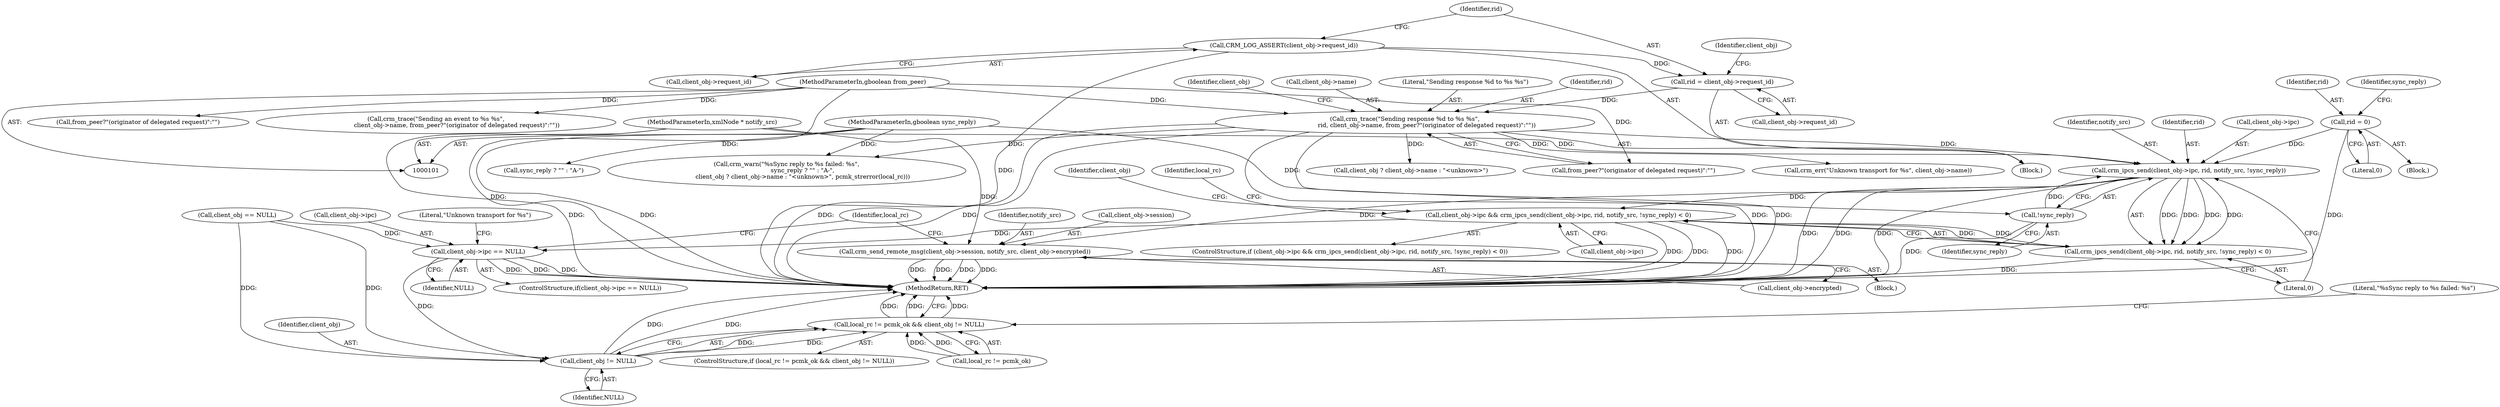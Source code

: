 digraph "1_pacemaker_564f7cc2a51dcd2f28ab12a13394f31be5aa3c93@API" {
"1000188" [label="(Call,crm_ipcs_send(client_obj->ipc, rid, notify_src, !sync_reply))"];
"1000141" [label="(Call,rid = 0)"];
"1000161" [label="(Call,crm_trace(\"Sending response %d to %s %s\",\n                       rid, client_obj->name, from_peer?\"(originator of delegated request)\":\"\"))"];
"1000151" [label="(Call,rid = client_obj->request_id)"];
"1000147" [label="(Call,CRM_LOG_ASSERT(client_obj->request_id))"];
"1000105" [label="(MethodParameterIn,gboolean from_peer)"];
"1000102" [label="(MethodParameterIn,xmlNode * notify_src)"];
"1000194" [label="(Call,!sync_reply)"];
"1000104" [label="(MethodParameterIn,gboolean sync_reply)"];
"1000183" [label="(Call,client_obj->ipc && crm_ipcs_send(client_obj->ipc, rid, notify_src, !sync_reply) < 0)"];
"1000218" [label="(Call,client_obj->ipc == NULL)"];
"1000234" [label="(Call,client_obj != NULL)"];
"1000230" [label="(Call,local_rc != pcmk_ok && client_obj != NULL)"];
"1000187" [label="(Call,crm_ipcs_send(client_obj->ipc, rid, notify_src, !sync_reply) < 0)"];
"1000208" [label="(Call,crm_send_remote_msg(client_obj->session, notify_src, client_obj->encrypted))"];
"1000189" [label="(Call,client_obj->ipc)"];
"1000130" [label="(Call,client_obj == NULL)"];
"1000184" [label="(Call,client_obj->ipc)"];
"1000142" [label="(Identifier,rid)"];
"1000102" [label="(MethodParameterIn,xmlNode * notify_src)"];
"1000244" [label="(Call,client_obj ? client_obj->name : \"<unknown>\")"];
"1000219" [label="(Call,client_obj->ipc)"];
"1000145" [label="(Identifier,sync_reply)"];
"1000182" [label="(ControlStructure,if (client_obj->ipc && crm_ipcs_send(client_obj->ipc, rid, notify_src, !sync_reply) < 0))"];
"1000163" [label="(Identifier,rid)"];
"1000199" [label="(Identifier,local_rc)"];
"1000151" [label="(Call,rid = client_obj->request_id)"];
"1000235" [label="(Identifier,client_obj)"];
"1000232" [label="(Identifier,local_rc)"];
"1000167" [label="(Call,from_peer?\"(originator of delegated request)\":\"\")"];
"1000194" [label="(Call,!sync_reply)"];
"1000196" [label="(Literal,0)"];
"1000225" [label="(Literal,\"Unknown transport for %s\")"];
"1000212" [label="(Identifier,notify_src)"];
"1000205" [label="(Identifier,client_obj)"];
"1000240" [label="(Call,sync_reply ? \"\" : \"A-\")"];
"1000236" [label="(Identifier,NULL)"];
"1000213" [label="(Call,client_obj->encrypted)"];
"1000178" [label="(Call,from_peer?\"(originator of delegated request)\":\"\")"];
"1000141" [label="(Call,rid = 0)"];
"1000207" [label="(Block,)"];
"1000193" [label="(Identifier,notify_src)"];
"1000230" [label="(Call,local_rc != pcmk_ok && client_obj != NULL)"];
"1000173" [label="(Call,crm_trace(\"Sending an event to %s %s\",\n                      client_obj->name, from_peer?\"(originator of delegated request)\":\"\"))"];
"1000208" [label="(Call,crm_send_remote_msg(client_obj->session, notify_src, client_obj->encrypted))"];
"1000147" [label="(Call,CRM_LOG_ASSERT(client_obj->request_id))"];
"1000187" [label="(Call,crm_ipcs_send(client_obj->ipc, rid, notify_src, !sync_reply) < 0)"];
"1000152" [label="(Identifier,rid)"];
"1000238" [label="(Call,crm_warn(\"%sSync reply to %s failed: %s\",\n                 sync_reply ? \"\" : \"A-\",\n                 client_obj ? client_obj->name : \"<unknown>\", pcmk_strerror(local_rc)))"];
"1000224" [label="(Call,crm_err(\"Unknown transport for %s\", client_obj->name))"];
"1000222" [label="(Identifier,NULL)"];
"1000231" [label="(Call,local_rc != pcmk_ok)"];
"1000161" [label="(Call,crm_trace(\"Sending response %d to %s %s\",\n                       rid, client_obj->name, from_peer?\"(originator of delegated request)\":\"\"))"];
"1000192" [label="(Identifier,rid)"];
"1000183" [label="(Call,client_obj->ipc && crm_ipcs_send(client_obj->ipc, rid, notify_src, !sync_reply) < 0)"];
"1000158" [label="(Identifier,client_obj)"];
"1000195" [label="(Identifier,sync_reply)"];
"1000217" [label="(ControlStructure,if(client_obj->ipc == NULL))"];
"1000239" [label="(Literal,\"%sSync reply to %s failed: %s\")"];
"1000218" [label="(Call,client_obj->ipc == NULL)"];
"1000185" [label="(Identifier,client_obj)"];
"1000252" [label="(MethodReturn,RET)"];
"1000234" [label="(Call,client_obj != NULL)"];
"1000209" [label="(Call,client_obj->session)"];
"1000148" [label="(Call,client_obj->request_id)"];
"1000139" [label="(Block,)"];
"1000164" [label="(Call,client_obj->name)"];
"1000143" [label="(Literal,0)"];
"1000162" [label="(Literal,\"Sending response %d to %s %s\")"];
"1000146" [label="(Block,)"];
"1000104" [label="(MethodParameterIn,gboolean sync_reply)"];
"1000229" [label="(ControlStructure,if (local_rc != pcmk_ok && client_obj != NULL))"];
"1000153" [label="(Call,client_obj->request_id)"];
"1000105" [label="(MethodParameterIn,gboolean from_peer)"];
"1000188" [label="(Call,crm_ipcs_send(client_obj->ipc, rid, notify_src, !sync_reply))"];
"1000188" -> "1000187"  [label="AST: "];
"1000188" -> "1000194"  [label="CFG: "];
"1000189" -> "1000188"  [label="AST: "];
"1000192" -> "1000188"  [label="AST: "];
"1000193" -> "1000188"  [label="AST: "];
"1000194" -> "1000188"  [label="AST: "];
"1000196" -> "1000188"  [label="CFG: "];
"1000188" -> "1000252"  [label="DDG: "];
"1000188" -> "1000252"  [label="DDG: "];
"1000188" -> "1000252"  [label="DDG: "];
"1000188" -> "1000183"  [label="DDG: "];
"1000188" -> "1000187"  [label="DDG: "];
"1000188" -> "1000187"  [label="DDG: "];
"1000188" -> "1000187"  [label="DDG: "];
"1000188" -> "1000187"  [label="DDG: "];
"1000141" -> "1000188"  [label="DDG: "];
"1000161" -> "1000188"  [label="DDG: "];
"1000102" -> "1000188"  [label="DDG: "];
"1000194" -> "1000188"  [label="DDG: "];
"1000188" -> "1000208"  [label="DDG: "];
"1000141" -> "1000139"  [label="AST: "];
"1000141" -> "1000143"  [label="CFG: "];
"1000142" -> "1000141"  [label="AST: "];
"1000143" -> "1000141"  [label="AST: "];
"1000145" -> "1000141"  [label="CFG: "];
"1000141" -> "1000252"  [label="DDG: "];
"1000161" -> "1000146"  [label="AST: "];
"1000161" -> "1000167"  [label="CFG: "];
"1000162" -> "1000161"  [label="AST: "];
"1000163" -> "1000161"  [label="AST: "];
"1000164" -> "1000161"  [label="AST: "];
"1000167" -> "1000161"  [label="AST: "];
"1000185" -> "1000161"  [label="CFG: "];
"1000161" -> "1000252"  [label="DDG: "];
"1000161" -> "1000252"  [label="DDG: "];
"1000161" -> "1000252"  [label="DDG: "];
"1000161" -> "1000252"  [label="DDG: "];
"1000151" -> "1000161"  [label="DDG: "];
"1000105" -> "1000161"  [label="DDG: "];
"1000161" -> "1000224"  [label="DDG: "];
"1000161" -> "1000238"  [label="DDG: "];
"1000161" -> "1000244"  [label="DDG: "];
"1000151" -> "1000146"  [label="AST: "];
"1000151" -> "1000153"  [label="CFG: "];
"1000152" -> "1000151"  [label="AST: "];
"1000153" -> "1000151"  [label="AST: "];
"1000158" -> "1000151"  [label="CFG: "];
"1000147" -> "1000151"  [label="DDG: "];
"1000147" -> "1000146"  [label="AST: "];
"1000147" -> "1000148"  [label="CFG: "];
"1000148" -> "1000147"  [label="AST: "];
"1000152" -> "1000147"  [label="CFG: "];
"1000147" -> "1000252"  [label="DDG: "];
"1000105" -> "1000101"  [label="AST: "];
"1000105" -> "1000252"  [label="DDG: "];
"1000105" -> "1000167"  [label="DDG: "];
"1000105" -> "1000173"  [label="DDG: "];
"1000105" -> "1000178"  [label="DDG: "];
"1000102" -> "1000101"  [label="AST: "];
"1000102" -> "1000252"  [label="DDG: "];
"1000102" -> "1000208"  [label="DDG: "];
"1000194" -> "1000195"  [label="CFG: "];
"1000195" -> "1000194"  [label="AST: "];
"1000194" -> "1000252"  [label="DDG: "];
"1000104" -> "1000194"  [label="DDG: "];
"1000104" -> "1000101"  [label="AST: "];
"1000104" -> "1000252"  [label="DDG: "];
"1000104" -> "1000238"  [label="DDG: "];
"1000104" -> "1000240"  [label="DDG: "];
"1000183" -> "1000182"  [label="AST: "];
"1000183" -> "1000184"  [label="CFG: "];
"1000183" -> "1000187"  [label="CFG: "];
"1000184" -> "1000183"  [label="AST: "];
"1000187" -> "1000183"  [label="AST: "];
"1000199" -> "1000183"  [label="CFG: "];
"1000205" -> "1000183"  [label="CFG: "];
"1000183" -> "1000252"  [label="DDG: "];
"1000183" -> "1000252"  [label="DDG: "];
"1000183" -> "1000252"  [label="DDG: "];
"1000187" -> "1000183"  [label="DDG: "];
"1000187" -> "1000183"  [label="DDG: "];
"1000183" -> "1000218"  [label="DDG: "];
"1000218" -> "1000217"  [label="AST: "];
"1000218" -> "1000222"  [label="CFG: "];
"1000219" -> "1000218"  [label="AST: "];
"1000222" -> "1000218"  [label="AST: "];
"1000225" -> "1000218"  [label="CFG: "];
"1000232" -> "1000218"  [label="CFG: "];
"1000218" -> "1000252"  [label="DDG: "];
"1000218" -> "1000252"  [label="DDG: "];
"1000218" -> "1000252"  [label="DDG: "];
"1000130" -> "1000218"  [label="DDG: "];
"1000218" -> "1000234"  [label="DDG: "];
"1000234" -> "1000230"  [label="AST: "];
"1000234" -> "1000236"  [label="CFG: "];
"1000235" -> "1000234"  [label="AST: "];
"1000236" -> "1000234"  [label="AST: "];
"1000230" -> "1000234"  [label="CFG: "];
"1000234" -> "1000252"  [label="DDG: "];
"1000234" -> "1000252"  [label="DDG: "];
"1000234" -> "1000230"  [label="DDG: "];
"1000234" -> "1000230"  [label="DDG: "];
"1000130" -> "1000234"  [label="DDG: "];
"1000130" -> "1000234"  [label="DDG: "];
"1000230" -> "1000229"  [label="AST: "];
"1000230" -> "1000231"  [label="CFG: "];
"1000231" -> "1000230"  [label="AST: "];
"1000239" -> "1000230"  [label="CFG: "];
"1000252" -> "1000230"  [label="CFG: "];
"1000230" -> "1000252"  [label="DDG: "];
"1000230" -> "1000252"  [label="DDG: "];
"1000230" -> "1000252"  [label="DDG: "];
"1000231" -> "1000230"  [label="DDG: "];
"1000231" -> "1000230"  [label="DDG: "];
"1000187" -> "1000196"  [label="CFG: "];
"1000196" -> "1000187"  [label="AST: "];
"1000187" -> "1000252"  [label="DDG: "];
"1000208" -> "1000207"  [label="AST: "];
"1000208" -> "1000213"  [label="CFG: "];
"1000209" -> "1000208"  [label="AST: "];
"1000212" -> "1000208"  [label="AST: "];
"1000213" -> "1000208"  [label="AST: "];
"1000232" -> "1000208"  [label="CFG: "];
"1000208" -> "1000252"  [label="DDG: "];
"1000208" -> "1000252"  [label="DDG: "];
"1000208" -> "1000252"  [label="DDG: "];
"1000208" -> "1000252"  [label="DDG: "];
}
